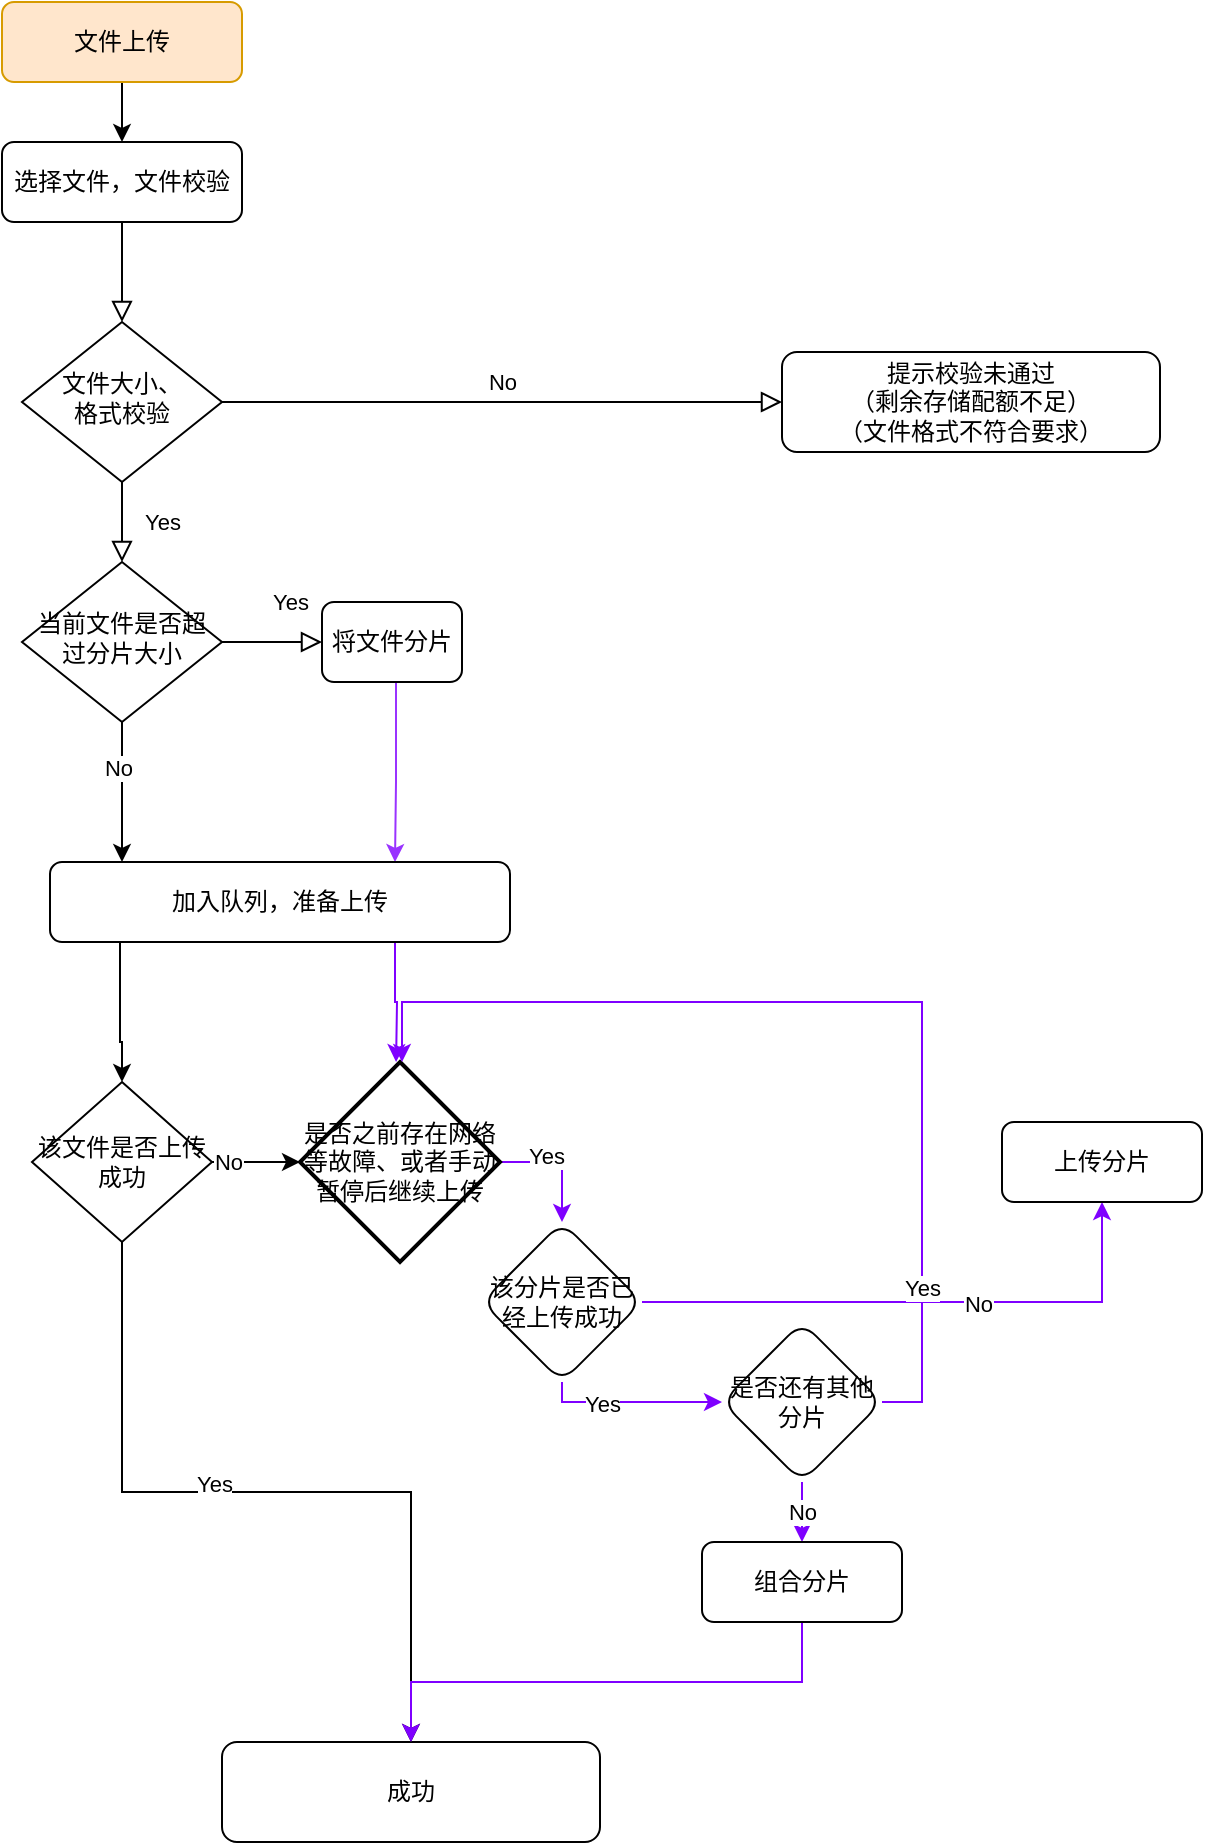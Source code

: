 <mxfile version="16.5.3" type="github">
  <diagram id="C5RBs43oDa-KdzZeNtuy" name="Page-1">
    <mxGraphModel dx="1426" dy="794" grid="1" gridSize="10" guides="1" tooltips="1" connect="1" arrows="1" fold="1" page="1" pageScale="1" pageWidth="827" pageHeight="1169" math="0" shadow="0">
      <root>
        <mxCell id="WIyWlLk6GJQsqaUBKTNV-0" />
        <mxCell id="WIyWlLk6GJQsqaUBKTNV-1" parent="WIyWlLk6GJQsqaUBKTNV-0" />
        <mxCell id="WIyWlLk6GJQsqaUBKTNV-2" value="" style="rounded=0;html=1;jettySize=auto;orthogonalLoop=1;fontSize=11;endArrow=block;endFill=0;endSize=8;strokeWidth=1;shadow=0;labelBackgroundColor=none;edgeStyle=orthogonalEdgeStyle;" parent="WIyWlLk6GJQsqaUBKTNV-1" source="WIyWlLk6GJQsqaUBKTNV-3" target="WIyWlLk6GJQsqaUBKTNV-6" edge="1">
          <mxGeometry relative="1" as="geometry" />
        </mxCell>
        <mxCell id="WIyWlLk6GJQsqaUBKTNV-3" value="选择文件，文件校验" style="rounded=1;whiteSpace=wrap;html=1;fontSize=12;glass=0;strokeWidth=1;shadow=0;perimeterSpacing=0;" parent="WIyWlLk6GJQsqaUBKTNV-1" vertex="1">
          <mxGeometry x="160" y="80" width="120" height="40" as="geometry" />
        </mxCell>
        <mxCell id="WIyWlLk6GJQsqaUBKTNV-4" value="Yes" style="rounded=0;html=1;jettySize=auto;orthogonalLoop=1;fontSize=11;endArrow=block;endFill=0;endSize=8;strokeWidth=1;shadow=0;labelBackgroundColor=none;edgeStyle=orthogonalEdgeStyle;" parent="WIyWlLk6GJQsqaUBKTNV-1" source="WIyWlLk6GJQsqaUBKTNV-6" target="WIyWlLk6GJQsqaUBKTNV-10" edge="1">
          <mxGeometry y="20" relative="1" as="geometry">
            <mxPoint as="offset" />
          </mxGeometry>
        </mxCell>
        <mxCell id="WIyWlLk6GJQsqaUBKTNV-5" value="No" style="edgeStyle=orthogonalEdgeStyle;rounded=0;html=1;jettySize=auto;orthogonalLoop=1;fontSize=11;endArrow=block;endFill=0;endSize=8;strokeWidth=1;shadow=0;labelBackgroundColor=none;" parent="WIyWlLk6GJQsqaUBKTNV-1" source="WIyWlLk6GJQsqaUBKTNV-6" target="WIyWlLk6GJQsqaUBKTNV-7" edge="1">
          <mxGeometry y="10" relative="1" as="geometry">
            <mxPoint as="offset" />
          </mxGeometry>
        </mxCell>
        <mxCell id="WIyWlLk6GJQsqaUBKTNV-6" value="文件大小、&lt;br&gt;格式校验" style="rhombus;whiteSpace=wrap;html=1;shadow=0;fontFamily=Helvetica;fontSize=12;align=center;strokeWidth=1;spacing=6;spacingTop=-4;" parent="WIyWlLk6GJQsqaUBKTNV-1" vertex="1">
          <mxGeometry x="170" y="170" width="100" height="80" as="geometry" />
        </mxCell>
        <mxCell id="WIyWlLk6GJQsqaUBKTNV-7" value="提示校验未通过&lt;br&gt;（剩余存储配额不足）&lt;br&gt;（文件格式不符合要求）" style="rounded=1;whiteSpace=wrap;html=1;fontSize=12;glass=0;strokeWidth=1;shadow=0;" parent="WIyWlLk6GJQsqaUBKTNV-1" vertex="1">
          <mxGeometry x="550" y="185" width="189" height="50" as="geometry" />
        </mxCell>
        <mxCell id="WIyWlLk6GJQsqaUBKTNV-8" value="Yes" style="rounded=0;html=1;jettySize=auto;orthogonalLoop=1;fontSize=11;endArrow=block;endFill=0;endSize=8;strokeWidth=1;shadow=0;labelBackgroundColor=none;edgeStyle=orthogonalEdgeStyle;" parent="WIyWlLk6GJQsqaUBKTNV-1" source="WIyWlLk6GJQsqaUBKTNV-10" target="WIyWlLk6GJQsqaUBKTNV-11" edge="1">
          <mxGeometry x="0.333" y="20" relative="1" as="geometry">
            <mxPoint as="offset" />
          </mxGeometry>
        </mxCell>
        <mxCell id="sb0w1vTnHdka-BvZRF65-12" style="edgeStyle=orthogonalEdgeStyle;rounded=0;orthogonalLoop=1;jettySize=auto;html=1;exitX=0.5;exitY=1;exitDx=0;exitDy=0;strokeColor=#000000;" edge="1" parent="WIyWlLk6GJQsqaUBKTNV-1" source="WIyWlLk6GJQsqaUBKTNV-10">
          <mxGeometry relative="1" as="geometry">
            <mxPoint x="220" y="440" as="targetPoint" />
          </mxGeometry>
        </mxCell>
        <mxCell id="sb0w1vTnHdka-BvZRF65-13" value="No" style="edgeLabel;html=1;align=center;verticalAlign=middle;resizable=0;points=[];" vertex="1" connectable="0" parent="sb0w1vTnHdka-BvZRF65-12">
          <mxGeometry x="-0.343" y="-2" relative="1" as="geometry">
            <mxPoint as="offset" />
          </mxGeometry>
        </mxCell>
        <mxCell id="WIyWlLk6GJQsqaUBKTNV-10" value="当前文件是否超过分片大小" style="rhombus;whiteSpace=wrap;html=1;shadow=0;fontFamily=Helvetica;fontSize=12;align=center;strokeWidth=1;spacing=6;spacingTop=-4;" parent="WIyWlLk6GJQsqaUBKTNV-1" vertex="1">
          <mxGeometry x="170" y="290" width="100" height="80" as="geometry" />
        </mxCell>
        <mxCell id="sb0w1vTnHdka-BvZRF65-11" style="edgeStyle=orthogonalEdgeStyle;rounded=0;orthogonalLoop=1;jettySize=auto;html=1;exitX=0.5;exitY=1;exitDx=0;exitDy=0;entryX=0.75;entryY=0;entryDx=0;entryDy=0;strokeColor=#9933FF;" edge="1" parent="WIyWlLk6GJQsqaUBKTNV-1" source="WIyWlLk6GJQsqaUBKTNV-11" target="WIyWlLk6GJQsqaUBKTNV-12">
          <mxGeometry relative="1" as="geometry">
            <Array as="points">
              <mxPoint x="357" y="350" />
              <mxPoint x="357" y="400" />
            </Array>
          </mxGeometry>
        </mxCell>
        <mxCell id="WIyWlLk6GJQsqaUBKTNV-11" value="将文件分片" style="rounded=1;whiteSpace=wrap;html=1;fontSize=12;glass=0;strokeWidth=1;shadow=0;" parent="WIyWlLk6GJQsqaUBKTNV-1" vertex="1">
          <mxGeometry x="320" y="310" width="70" height="40" as="geometry" />
        </mxCell>
        <mxCell id="sb0w1vTnHdka-BvZRF65-15" style="edgeStyle=orthogonalEdgeStyle;rounded=0;orthogonalLoop=1;jettySize=auto;html=1;exitX=0.25;exitY=1;exitDx=0;exitDy=0;strokeColor=#000000;entryX=0.5;entryY=0;entryDx=0;entryDy=0;" edge="1" parent="WIyWlLk6GJQsqaUBKTNV-1" target="sb0w1vTnHdka-BvZRF65-16">
          <mxGeometry relative="1" as="geometry">
            <mxPoint x="198.5" y="480" as="sourcePoint" />
            <mxPoint x="219" y="540" as="targetPoint" />
            <Array as="points">
              <mxPoint x="219" y="480" />
              <mxPoint x="219" y="530" />
              <mxPoint x="220" y="530" />
            </Array>
          </mxGeometry>
        </mxCell>
        <mxCell id="sb0w1vTnHdka-BvZRF65-17" style="edgeStyle=orthogonalEdgeStyle;rounded=0;orthogonalLoop=1;jettySize=auto;html=1;exitX=0.75;exitY=1;exitDx=0;exitDy=0;entryX=0.392;entryY=0;entryDx=0;entryDy=0;entryPerimeter=0;strokeColor=#7F00FF;" edge="1" parent="WIyWlLk6GJQsqaUBKTNV-1" source="WIyWlLk6GJQsqaUBKTNV-12">
          <mxGeometry relative="1" as="geometry">
            <mxPoint x="357.04" y="540" as="targetPoint" />
          </mxGeometry>
        </mxCell>
        <mxCell id="WIyWlLk6GJQsqaUBKTNV-12" value="加入队列，准备上传" style="rounded=1;whiteSpace=wrap;html=1;fontSize=12;glass=0;strokeWidth=1;shadow=0;" parent="WIyWlLk6GJQsqaUBKTNV-1" vertex="1">
          <mxGeometry x="184" y="440" width="230" height="40" as="geometry" />
        </mxCell>
        <mxCell id="sb0w1vTnHdka-BvZRF65-2" style="edgeStyle=orthogonalEdgeStyle;rounded=0;orthogonalLoop=1;jettySize=auto;html=1;exitX=0.5;exitY=1;exitDx=0;exitDy=0;entryX=0.5;entryY=0;entryDx=0;entryDy=0;" edge="1" parent="WIyWlLk6GJQsqaUBKTNV-1" source="sb0w1vTnHdka-BvZRF65-0" target="WIyWlLk6GJQsqaUBKTNV-3">
          <mxGeometry relative="1" as="geometry" />
        </mxCell>
        <mxCell id="sb0w1vTnHdka-BvZRF65-0" value="文件上传" style="rounded=1;whiteSpace=wrap;html=1;fontSize=12;glass=0;strokeWidth=1;shadow=0;perimeterSpacing=0;fillColor=#ffe6cc;strokeColor=#d79b00;" vertex="1" parent="WIyWlLk6GJQsqaUBKTNV-1">
          <mxGeometry x="160" y="10" width="120" height="40" as="geometry" />
        </mxCell>
        <mxCell id="sb0w1vTnHdka-BvZRF65-23" value="" style="edgeStyle=orthogonalEdgeStyle;rounded=0;orthogonalLoop=1;jettySize=auto;html=1;strokeColor=#7F00FF;entryX=0.5;entryY=0;entryDx=0;entryDy=0;" edge="1" parent="WIyWlLk6GJQsqaUBKTNV-1" target="sb0w1vTnHdka-BvZRF65-22">
          <mxGeometry relative="1" as="geometry">
            <mxPoint x="410" y="590" as="sourcePoint" />
            <Array as="points">
              <mxPoint x="440" y="590" />
            </Array>
          </mxGeometry>
        </mxCell>
        <mxCell id="sb0w1vTnHdka-BvZRF65-27" value="Yes" style="edgeLabel;html=1;align=center;verticalAlign=middle;resizable=0;points=[];" vertex="1" connectable="0" parent="sb0w1vTnHdka-BvZRF65-23">
          <mxGeometry x="-0.291" y="3" relative="1" as="geometry">
            <mxPoint as="offset" />
          </mxGeometry>
        </mxCell>
        <mxCell id="sb0w1vTnHdka-BvZRF65-38" style="edgeStyle=orthogonalEdgeStyle;rounded=0;orthogonalLoop=1;jettySize=auto;html=1;exitX=0.5;exitY=1;exitDx=0;exitDy=0;strokeColor=#000000;" edge="1" parent="WIyWlLk6GJQsqaUBKTNV-1" source="sb0w1vTnHdka-BvZRF65-16" target="sb0w1vTnHdka-BvZRF65-21">
          <mxGeometry relative="1" as="geometry" />
        </mxCell>
        <mxCell id="sb0w1vTnHdka-BvZRF65-39" value="Yes" style="edgeLabel;html=1;align=center;verticalAlign=middle;resizable=0;points=[];" vertex="1" connectable="0" parent="sb0w1vTnHdka-BvZRF65-38">
          <mxGeometry x="-0.135" y="4" relative="1" as="geometry">
            <mxPoint as="offset" />
          </mxGeometry>
        </mxCell>
        <mxCell id="sb0w1vTnHdka-BvZRF65-40" style="edgeStyle=orthogonalEdgeStyle;rounded=0;orthogonalLoop=1;jettySize=auto;html=1;exitX=1;exitY=0.5;exitDx=0;exitDy=0;entryX=0;entryY=0.5;entryDx=0;entryDy=0;entryPerimeter=0;strokeColor=#000000;" edge="1" parent="WIyWlLk6GJQsqaUBKTNV-1" source="sb0w1vTnHdka-BvZRF65-16" target="sb0w1vTnHdka-BvZRF65-24">
          <mxGeometry relative="1" as="geometry" />
        </mxCell>
        <mxCell id="sb0w1vTnHdka-BvZRF65-41" value="No" style="edgeLabel;html=1;align=center;verticalAlign=middle;resizable=0;points=[];" vertex="1" connectable="0" parent="sb0w1vTnHdka-BvZRF65-40">
          <mxGeometry x="-0.636" relative="1" as="geometry">
            <mxPoint as="offset" />
          </mxGeometry>
        </mxCell>
        <mxCell id="sb0w1vTnHdka-BvZRF65-16" value="&lt;span&gt;该文件是否上传成功&lt;/span&gt;" style="rhombus;whiteSpace=wrap;html=1;shadow=0;" vertex="1" parent="WIyWlLk6GJQsqaUBKTNV-1">
          <mxGeometry x="175" y="550" width="90" height="80" as="geometry" />
        </mxCell>
        <mxCell id="sb0w1vTnHdka-BvZRF65-21" value="成功" style="rounded=1;whiteSpace=wrap;html=1;fontSize=12;glass=0;strokeWidth=1;shadow=0;" vertex="1" parent="WIyWlLk6GJQsqaUBKTNV-1">
          <mxGeometry x="270" y="880" width="189" height="50" as="geometry" />
        </mxCell>
        <mxCell id="sb0w1vTnHdka-BvZRF65-26" value="" style="edgeStyle=orthogonalEdgeStyle;rounded=0;orthogonalLoop=1;jettySize=auto;html=1;strokeColor=#7F00FF;" edge="1" parent="WIyWlLk6GJQsqaUBKTNV-1" source="sb0w1vTnHdka-BvZRF65-22" target="sb0w1vTnHdka-BvZRF65-25">
          <mxGeometry relative="1" as="geometry">
            <Array as="points">
              <mxPoint x="440" y="710" />
            </Array>
          </mxGeometry>
        </mxCell>
        <mxCell id="sb0w1vTnHdka-BvZRF65-28" value="Yes" style="edgeLabel;html=1;align=center;verticalAlign=middle;resizable=0;points=[];" vertex="1" connectable="0" parent="sb0w1vTnHdka-BvZRF65-26">
          <mxGeometry x="-0.35" y="-1" relative="1" as="geometry">
            <mxPoint as="offset" />
          </mxGeometry>
        </mxCell>
        <mxCell id="sb0w1vTnHdka-BvZRF65-34" value="" style="edgeStyle=orthogonalEdgeStyle;rounded=0;orthogonalLoop=1;jettySize=auto;html=1;strokeColor=#7F00FF;" edge="1" parent="WIyWlLk6GJQsqaUBKTNV-1" source="sb0w1vTnHdka-BvZRF65-22" target="sb0w1vTnHdka-BvZRF65-33">
          <mxGeometry relative="1" as="geometry" />
        </mxCell>
        <mxCell id="sb0w1vTnHdka-BvZRF65-42" value="No" style="edgeLabel;html=1;align=center;verticalAlign=middle;resizable=0;points=[];" vertex="1" connectable="0" parent="sb0w1vTnHdka-BvZRF65-34">
          <mxGeometry x="0.2" y="-1" relative="1" as="geometry">
            <mxPoint as="offset" />
          </mxGeometry>
        </mxCell>
        <mxCell id="sb0w1vTnHdka-BvZRF65-22" value="&lt;span&gt;该分片是否已经上传成功&lt;/span&gt;" style="rhombus;whiteSpace=wrap;html=1;rounded=1;glass=0;strokeWidth=1;shadow=0;" vertex="1" parent="WIyWlLk6GJQsqaUBKTNV-1">
          <mxGeometry x="400" y="620" width="80" height="80" as="geometry" />
        </mxCell>
        <mxCell id="sb0w1vTnHdka-BvZRF65-24" value="&lt;span&gt;是否之前存在网络等故障、或者手动暂停后继续上传&lt;/span&gt;" style="strokeWidth=2;html=1;shape=mxgraph.flowchart.decision;whiteSpace=wrap;shadow=0;" vertex="1" parent="WIyWlLk6GJQsqaUBKTNV-1">
          <mxGeometry x="309" y="540" width="100" height="100" as="geometry" />
        </mxCell>
        <mxCell id="sb0w1vTnHdka-BvZRF65-29" style="edgeStyle=orthogonalEdgeStyle;rounded=0;orthogonalLoop=1;jettySize=auto;html=1;exitX=1;exitY=0.5;exitDx=0;exitDy=0;strokeColor=#7F00FF;" edge="1" parent="WIyWlLk6GJQsqaUBKTNV-1">
          <mxGeometry relative="1" as="geometry">
            <mxPoint x="360" y="540" as="targetPoint" />
            <mxPoint x="600" y="710" as="sourcePoint" />
            <Array as="points">
              <mxPoint x="620" y="710" />
              <mxPoint x="620" y="510" />
              <mxPoint x="360" y="510" />
            </Array>
          </mxGeometry>
        </mxCell>
        <mxCell id="sb0w1vTnHdka-BvZRF65-30" value="Yes" style="edgeLabel;html=1;align=center;verticalAlign=middle;resizable=0;points=[];" vertex="1" connectable="0" parent="sb0w1vTnHdka-BvZRF65-29">
          <mxGeometry x="-0.698" relative="1" as="geometry">
            <mxPoint as="offset" />
          </mxGeometry>
        </mxCell>
        <mxCell id="sb0w1vTnHdka-BvZRF65-32" value="No" style="edgeStyle=orthogonalEdgeStyle;rounded=0;orthogonalLoop=1;jettySize=auto;html=1;exitX=0.5;exitY=1;exitDx=0;exitDy=0;strokeColor=#7F00FF;" edge="1" parent="WIyWlLk6GJQsqaUBKTNV-1" source="sb0w1vTnHdka-BvZRF65-25" target="sb0w1vTnHdka-BvZRF65-31">
          <mxGeometry relative="1" as="geometry" />
        </mxCell>
        <mxCell id="sb0w1vTnHdka-BvZRF65-25" value="&lt;span&gt;是否还有其他分片&lt;/span&gt;" style="rhombus;whiteSpace=wrap;html=1;rounded=1;glass=0;strokeWidth=1;shadow=0;" vertex="1" parent="WIyWlLk6GJQsqaUBKTNV-1">
          <mxGeometry x="520" y="670" width="80" height="80" as="geometry" />
        </mxCell>
        <mxCell id="sb0w1vTnHdka-BvZRF65-37" style="edgeStyle=orthogonalEdgeStyle;rounded=0;orthogonalLoop=1;jettySize=auto;html=1;exitX=0.5;exitY=1;exitDx=0;exitDy=0;strokeColor=#7F00FF;" edge="1" parent="WIyWlLk6GJQsqaUBKTNV-1" source="sb0w1vTnHdka-BvZRF65-31" target="sb0w1vTnHdka-BvZRF65-21">
          <mxGeometry relative="1" as="geometry" />
        </mxCell>
        <mxCell id="sb0w1vTnHdka-BvZRF65-31" value="组合分片" style="rounded=1;whiteSpace=wrap;html=1;fontSize=12;glass=0;strokeWidth=1;shadow=0;" vertex="1" parent="WIyWlLk6GJQsqaUBKTNV-1">
          <mxGeometry x="510" y="780" width="100" height="40" as="geometry" />
        </mxCell>
        <mxCell id="sb0w1vTnHdka-BvZRF65-33" value="上传分片" style="whiteSpace=wrap;html=1;rounded=1;glass=0;strokeWidth=1;shadow=0;" vertex="1" parent="WIyWlLk6GJQsqaUBKTNV-1">
          <mxGeometry x="660" y="570" width="100" height="40" as="geometry" />
        </mxCell>
      </root>
    </mxGraphModel>
  </diagram>
</mxfile>
